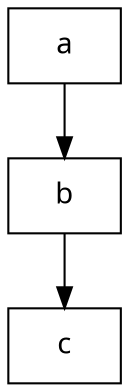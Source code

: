 digraph sample {
  node [shape = box, fontname = "Osaka", style = styled, fillcolor = "#ECF0F1"];

  a -> b;
  b -> c;
}
